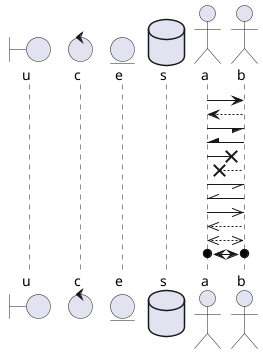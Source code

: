 @startuml

skinparam Shadowing false

actor a order 1

actor b order 2


boundary u

control  c

entity e

database s


actor b


a -> b

b --> a

a -/ b

b -\ a

a -x b

b --x a

a -// b

b -\\ a

a ->> b

b -->> a

a <<-->> b

a o<->o b


@enduml